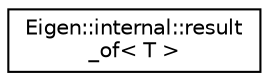 digraph "Graphical Class Hierarchy"
{
  edge [fontname="Helvetica",fontsize="10",labelfontname="Helvetica",labelfontsize="10"];
  node [fontname="Helvetica",fontsize="10",shape=record];
  rankdir="LR";
  Node1 [label="Eigen::internal::result\l_of\< T \>",height=0.2,width=0.4,color="black", fillcolor="white", style="filled",URL="$struct_eigen_1_1internal_1_1result__of.html"];
}
